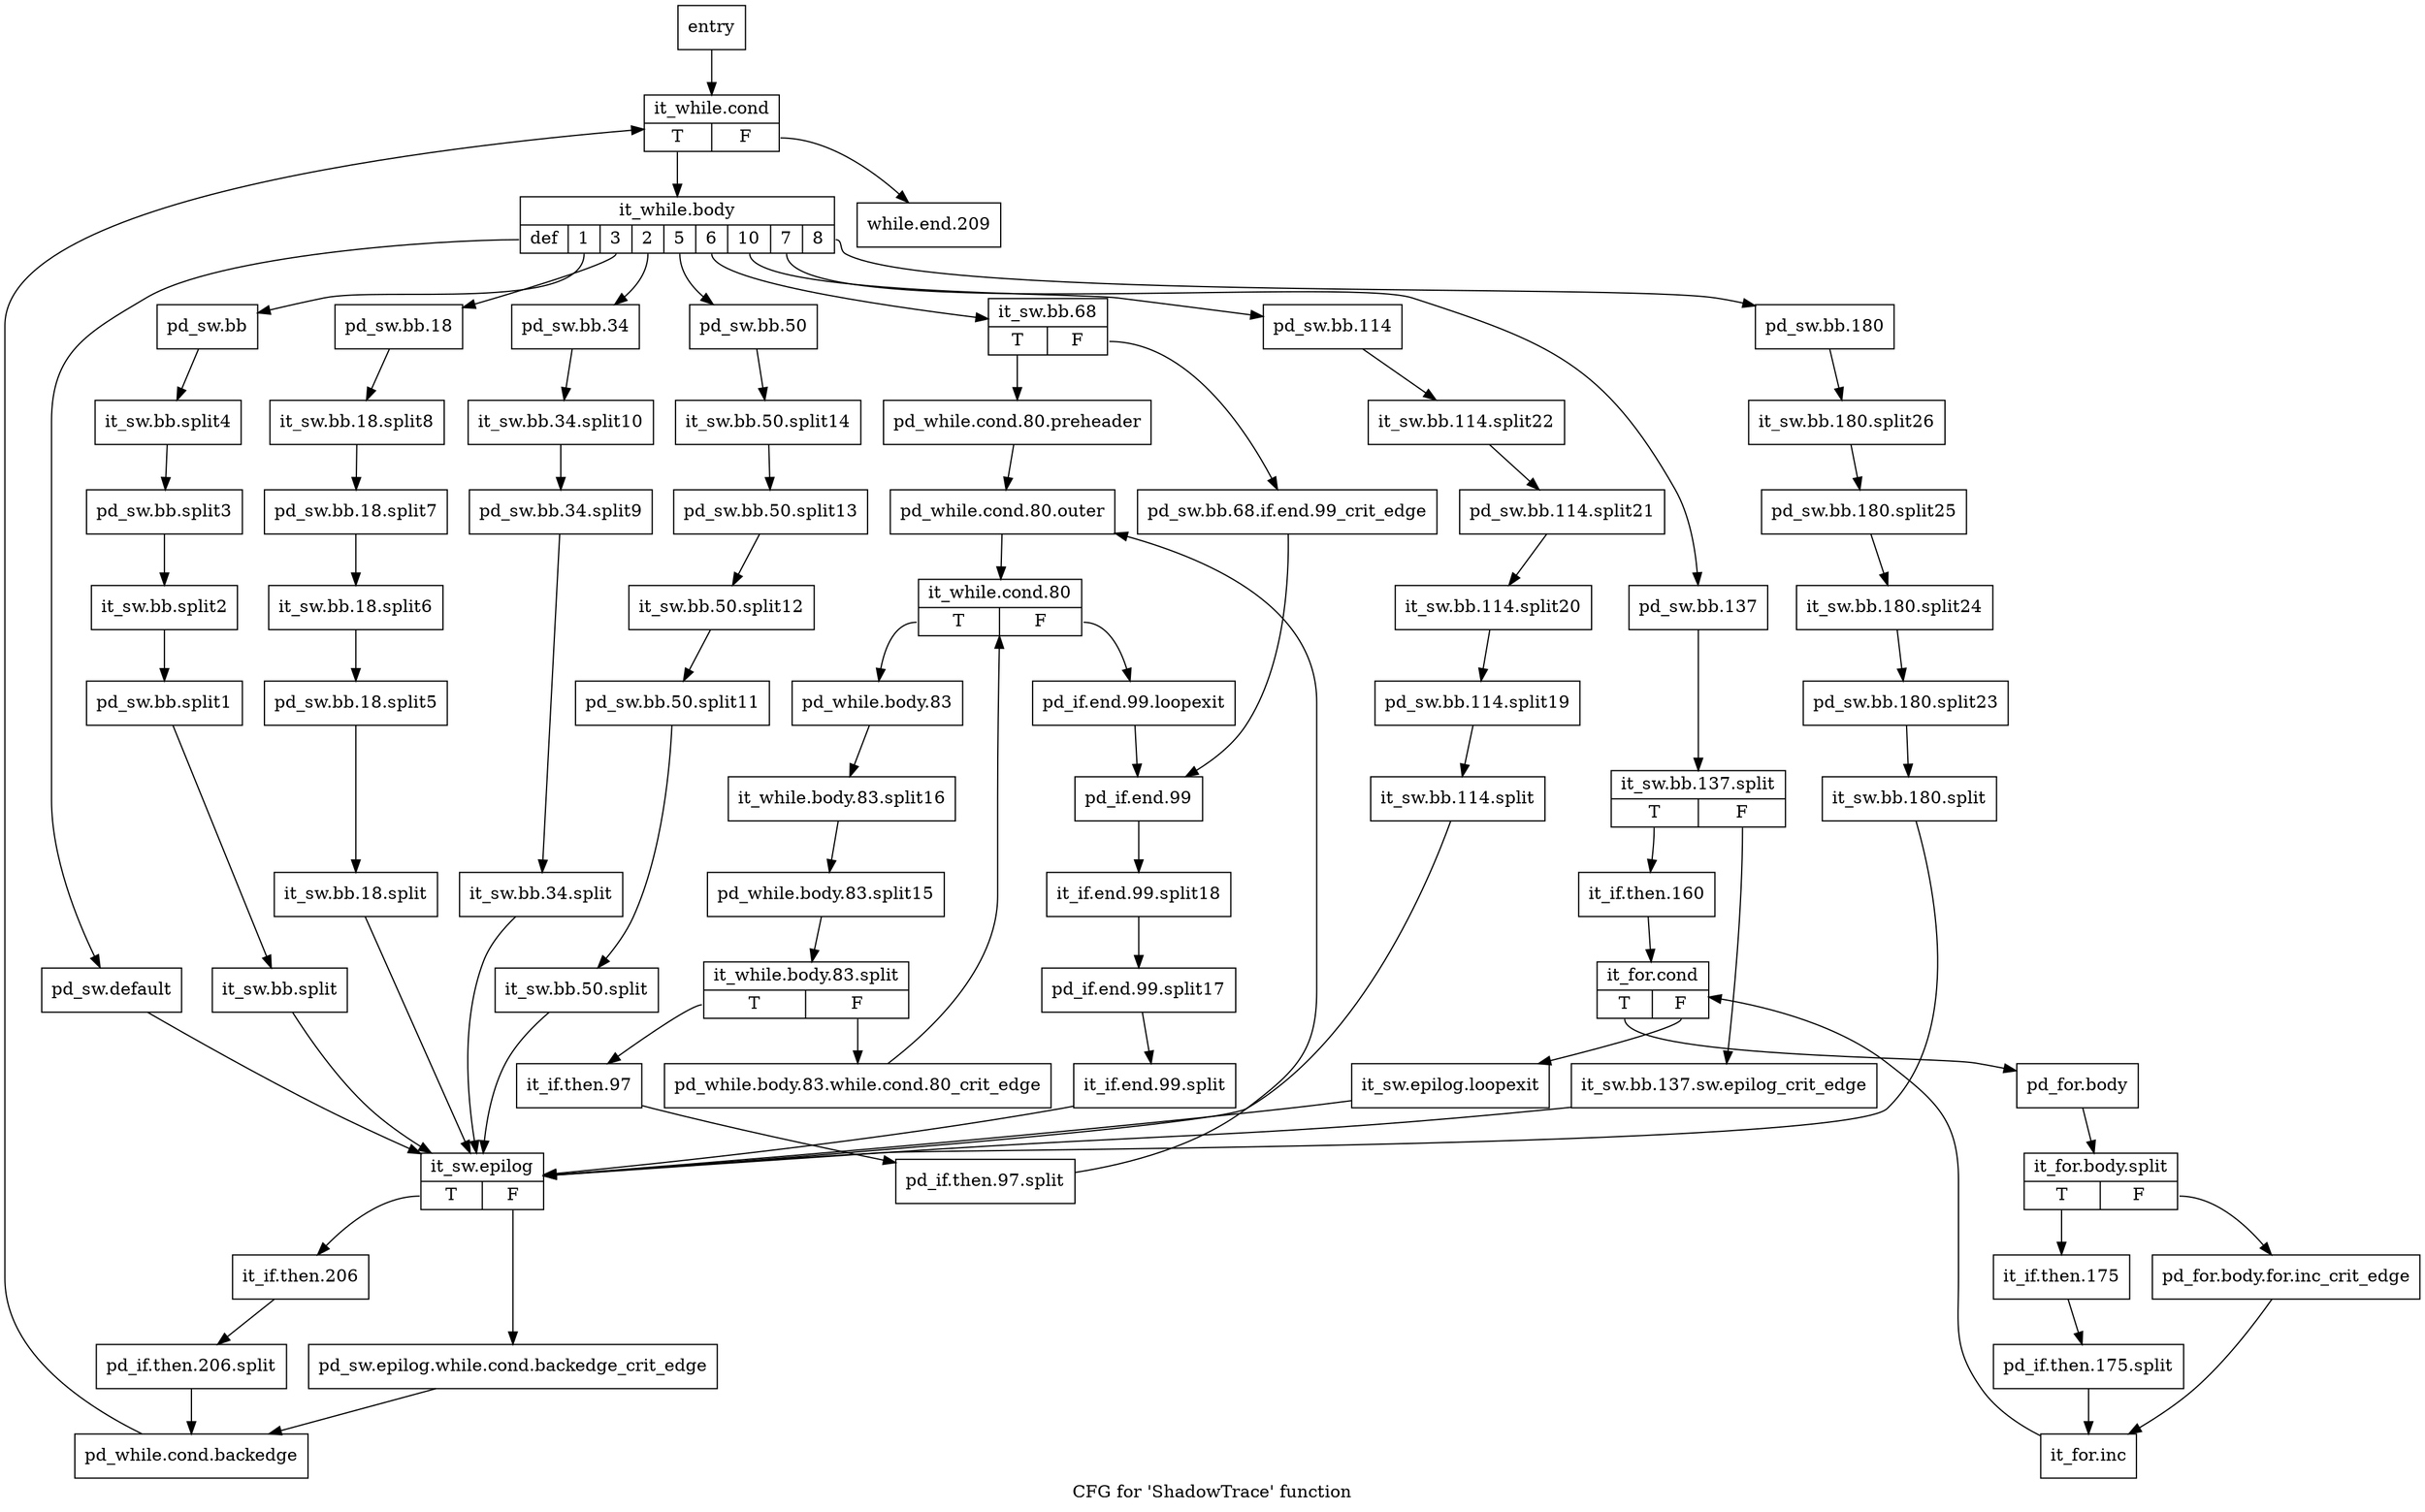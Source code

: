 digraph "CFG for 'ShadowTrace' function" {
	label="CFG for 'ShadowTrace' function";

	Node0x28ec2f0 [shape=record,label="{entry}"];
	Node0x28ec2f0 -> Node0x28ec340;
	Node0x28ec340 [shape=record,label="{it_while.cond|{<s0>T|<s1>F}}"];
	Node0x28ec340:s0 -> Node0x28ec390;
	Node0x28ec340:s1 -> Node0x28ecd40;
	Node0x28ec390 [shape=record,label="{it_while.body|{<s0>def|<s1>1|<s2>3|<s3>2|<s4>5|<s5>6|<s6>10|<s7>7|<s8>8}}"];
	Node0x28ec390:s0 -> Node0x28ecb60;
	Node0x28ec390:s1 -> Node0x28ec3e0;
	Node0x28ec390:s2 -> Node0x28ec430;
	Node0x28ec390:s3 -> Node0x28ec480;
	Node0x28ec390:s4 -> Node0x28ec4d0;
	Node0x28ec390:s5 -> Node0x28ec520;
	Node0x28ec390:s6 -> Node0x28ec840;
	Node0x28ec390:s7 -> Node0x28ec890;
	Node0x28ec390:s8 -> Node0x28ecb10;
	Node0x28ec3e0 [shape=record,label="{pd_sw.bb}"];
	Node0x28ec3e0 -> Node0x3589bb0;
	Node0x3589bb0 [shape=record,label="{it_sw.bb.split4}"];
	Node0x3589bb0 -> Node0x3589680;
	Node0x3589680 [shape=record,label="{pd_sw.bb.split3}"];
	Node0x3589680 -> Node0x3589600;
	Node0x3589600 [shape=record,label="{it_sw.bb.split2}"];
	Node0x3589600 -> Node0x35896d0;
	Node0x35896d0 [shape=record,label="{pd_sw.bb.split1}"];
	Node0x35896d0 -> Node0x3589380;
	Node0x3589380 [shape=record,label="{it_sw.bb.split}"];
	Node0x3589380 -> Node0x28ecc00;
	Node0x28ec430 [shape=record,label="{pd_sw.bb.18}"];
	Node0x28ec430 -> Node0x3589c50;
	Node0x3589c50 [shape=record,label="{it_sw.bb.18.split8}"];
	Node0x3589c50 -> Node0x3589c00;
	Node0x3589c00 [shape=record,label="{pd_sw.bb.18.split7}"];
	Node0x3589c00 -> Node0x35897b0;
	Node0x35897b0 [shape=record,label="{it_sw.bb.18.split6}"];
	Node0x35897b0 -> Node0x3589a80;
	Node0x3589a80 [shape=record,label="{pd_sw.bb.18.split5}"];
	Node0x3589a80 -> Node0x3589a30;
	Node0x3589a30 [shape=record,label="{it_sw.bb.18.split}"];
	Node0x3589a30 -> Node0x28ecc00;
	Node0x28ec480 [shape=record,label="{pd_sw.bb.34}"];
	Node0x28ec480 -> Node0x3589ca0;
	Node0x3589ca0 [shape=record,label="{it_sw.bb.34.split10}"];
	Node0x3589ca0 -> Node0x3589550;
	Node0x3589550 [shape=record,label="{pd_sw.bb.34.split9}"];
	Node0x3589550 -> Node0x3589db0;
	Node0x3589db0 [shape=record,label="{it_sw.bb.34.split}"];
	Node0x3589db0 -> Node0x28ecc00;
	Node0x28ec4d0 [shape=record,label="{pd_sw.bb.50}"];
	Node0x28ec4d0 -> Node0x3586ac0;
	Node0x3586ac0 [shape=record,label="{it_sw.bb.50.split14}"];
	Node0x3586ac0 -> Node0x3586a40;
	Node0x3586a40 [shape=record,label="{pd_sw.bb.50.split13}"];
	Node0x3586a40 -> Node0x3587770;
	Node0x3587770 [shape=record,label="{it_sw.bb.50.split12}"];
	Node0x3587770 -> Node0x3542070;
	Node0x3542070 [shape=record,label="{pd_sw.bb.50.split11}"];
	Node0x3542070 -> Node0x3589e30;
	Node0x3589e30 [shape=record,label="{it_sw.bb.50.split}"];
	Node0x3589e30 -> Node0x28ecc00;
	Node0x28ec520 [shape=record,label="{it_sw.bb.68|{<s0>T|<s1>F}}"];
	Node0x28ec520:s0 -> Node0x28ec5c0;
	Node0x28ec520:s1 -> Node0x28ec570;
	Node0x28ec570 [shape=record,label="{pd_sw.bb.68.if.end.99_crit_edge}"];
	Node0x28ec570 -> Node0x28ec7f0;
	Node0x28ec5c0 [shape=record,label="{pd_while.cond.80.preheader}"];
	Node0x28ec5c0 -> Node0x28ec610;
	Node0x28ec610 [shape=record,label="{pd_while.cond.80.outer}"];
	Node0x28ec610 -> Node0x28ec660;
	Node0x28ec660 [shape=record,label="{it_while.cond.80|{<s0>T|<s1>F}}"];
	Node0x28ec660:s0 -> Node0x28ec6b0;
	Node0x28ec660:s1 -> Node0x28ec7a0;
	Node0x28ec6b0 [shape=record,label="{pd_while.body.83}"];
	Node0x28ec6b0 -> Node0x35864a0;
	Node0x35864a0 [shape=record,label="{it_while.body.83.split16}"];
	Node0x35864a0 -> Node0x3585d70;
	Node0x3585d70 [shape=record,label="{pd_while.body.83.split15}"];
	Node0x3585d70 -> Node0x3586740;
	Node0x3586740 [shape=record,label="{it_while.body.83.split|{<s0>T|<s1>F}}"];
	Node0x3586740:s0 -> Node0x28ec750;
	Node0x3586740:s1 -> Node0x28ec700;
	Node0x28ec700 [shape=record,label="{pd_while.body.83.while.cond.80_crit_edge}"];
	Node0x28ec700 -> Node0x28ec660;
	Node0x28ec750 [shape=record,label="{it_if.then.97}"];
	Node0x28ec750 -> Node0x3586070;
	Node0x3586070 [shape=record,label="{pd_if.then.97.split}"];
	Node0x3586070 -> Node0x28ec610;
	Node0x28ec7a0 [shape=record,label="{pd_if.end.99.loopexit}"];
	Node0x28ec7a0 -> Node0x28ec7f0;
	Node0x28ec7f0 [shape=record,label="{pd_if.end.99}"];
	Node0x28ec7f0 -> Node0x3585b70;
	Node0x3585b70 [shape=record,label="{it_if.end.99.split18}"];
	Node0x3585b70 -> Node0x3585df0;
	Node0x3585df0 [shape=record,label="{pd_if.end.99.split17}"];
	Node0x3585df0 -> Node0x3585e70;
	Node0x3585e70 [shape=record,label="{it_if.end.99.split}"];
	Node0x3585e70 -> Node0x28ecc00;
	Node0x28ec840 [shape=record,label="{pd_sw.bb.114}"];
	Node0x28ec840 -> Node0x3584fa0;
	Node0x3584fa0 [shape=record,label="{it_sw.bb.114.split22}"];
	Node0x3584fa0 -> Node0x3585420;
	Node0x3585420 [shape=record,label="{pd_sw.bb.114.split21}"];
	Node0x3585420 -> Node0x35851a0;
	Node0x35851a0 [shape=record,label="{it_sw.bb.114.split20}"];
	Node0x35851a0 -> Node0x35858f0;
	Node0x35858f0 [shape=record,label="{pd_sw.bb.114.split19}"];
	Node0x35858f0 -> Node0x3585bf0;
	Node0x3585bf0 [shape=record,label="{it_sw.bb.114.split}"];
	Node0x3585bf0 -> Node0x28ecc00;
	Node0x28ec890 [shape=record,label="{pd_sw.bb.137}"];
	Node0x28ec890 -> Node0x3584ea0;
	Node0x3584ea0 [shape=record,label="{it_sw.bb.137.split|{<s0>T|<s1>F}}"];
	Node0x3584ea0:s0 -> Node0x28ec930;
	Node0x3584ea0:s1 -> Node0x28ec8e0;
	Node0x28ec8e0 [shape=record,label="{it_sw.bb.137.sw.epilog_crit_edge}"];
	Node0x28ec8e0 -> Node0x28ecc00;
	Node0x28ec930 [shape=record,label="{it_if.then.160}"];
	Node0x28ec930 -> Node0x28ec980;
	Node0x28ec980 [shape=record,label="{it_for.cond|{<s0>T|<s1>F}}"];
	Node0x28ec980:s0 -> Node0x28ec9d0;
	Node0x28ec980:s1 -> Node0x28ecbb0;
	Node0x28ec9d0 [shape=record,label="{pd_for.body}"];
	Node0x28ec9d0 -> Node0x3584d20;
	Node0x3584d20 [shape=record,label="{it_for.body.split|{<s0>T|<s1>F}}"];
	Node0x3584d20:s0 -> Node0x28eca70;
	Node0x3584d20:s1 -> Node0x28eca20;
	Node0x28eca20 [shape=record,label="{pd_for.body.for.inc_crit_edge}"];
	Node0x28eca20 -> Node0x28ecac0;
	Node0x28eca70 [shape=record,label="{it_if.then.175}"];
	Node0x28eca70 -> Node0x3584750;
	Node0x3584750 [shape=record,label="{pd_if.then.175.split}"];
	Node0x3584750 -> Node0x28ecac0;
	Node0x28ecac0 [shape=record,label="{it_for.inc}"];
	Node0x28ecac0 -> Node0x28ec980;
	Node0x28ecb10 [shape=record,label="{pd_sw.bb.180}"];
	Node0x28ecb10 -> Node0x3583b50;
	Node0x3583b50 [shape=record,label="{it_sw.bb.180.split26}"];
	Node0x3583b50 -> Node0x3583d00;
	Node0x3583d00 [shape=record,label="{pd_sw.bb.180.split25}"];
	Node0x3583d00 -> Node0x3583ed0;
	Node0x3583ed0 [shape=record,label="{it_sw.bb.180.split24}"];
	Node0x3583ed0 -> Node0x3583fd0;
	Node0x3583fd0 [shape=record,label="{pd_sw.bb.180.split23}"];
	Node0x3583fd0 -> Node0x3584480;
	Node0x3584480 [shape=record,label="{it_sw.bb.180.split}"];
	Node0x3584480 -> Node0x28ecc00;
	Node0x28ecb60 [shape=record,label="{pd_sw.default}"];
	Node0x28ecb60 -> Node0x28ecc00;
	Node0x28ecbb0 [shape=record,label="{it_sw.epilog.loopexit}"];
	Node0x28ecbb0 -> Node0x28ecc00;
	Node0x28ecc00 [shape=record,label="{it_sw.epilog|{<s0>T|<s1>F}}"];
	Node0x28ecc00:s0 -> Node0x28ecca0;
	Node0x28ecc00:s1 -> Node0x28ecc50;
	Node0x28ecc50 [shape=record,label="{pd_sw.epilog.while.cond.backedge_crit_edge}"];
	Node0x28ecc50 -> Node0x28eccf0;
	Node0x28ecca0 [shape=record,label="{it_if.then.206}"];
	Node0x28ecca0 -> Node0x3589b10;
	Node0x3589b10 [shape=record,label="{pd_if.then.206.split}"];
	Node0x3589b10 -> Node0x28eccf0;
	Node0x28eccf0 [shape=record,label="{pd_while.cond.backedge}"];
	Node0x28eccf0 -> Node0x28ec340;
	Node0x28ecd40 [shape=record,label="{while.end.209}"];
}
